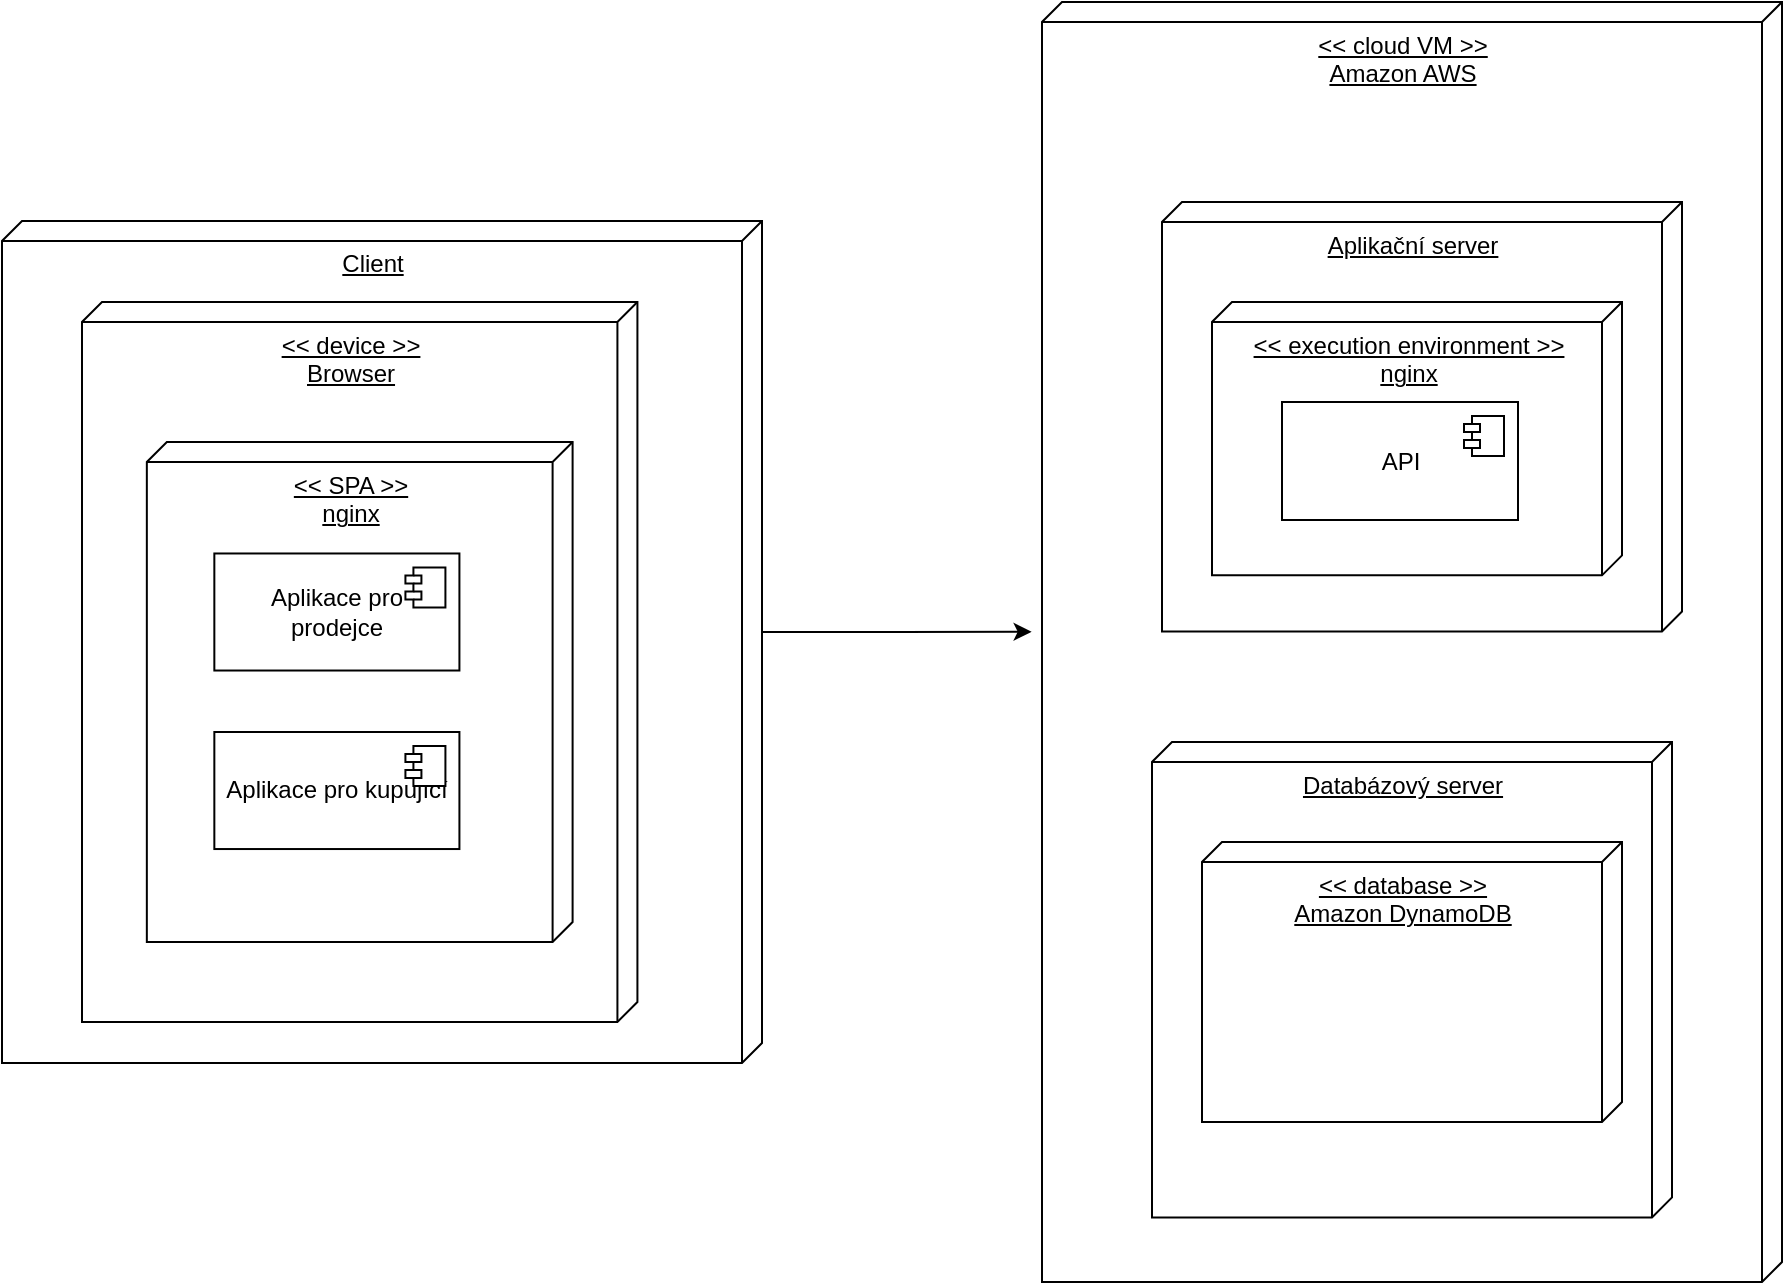 <mxfile version="20.8.1" type="device"><diagram name="Page-1" id="b5b7bab2-c9e2-2cf4-8b2a-24fd1a2a6d21"><mxGraphModel dx="2261" dy="756" grid="1" gridSize="10" guides="1" tooltips="1" connect="1" arrows="1" fold="1" page="1" pageScale="1" pageWidth="827" pageHeight="1169" background="none" math="0" shadow="0"><root><mxCell id="0"/><mxCell id="1" parent="0"/><mxCell id="IQhrS3L-fD6oCE5XODFF-47" style="edgeStyle=orthogonalEdgeStyle;rounded=0;orthogonalLoop=1;jettySize=auto;html=1;exitX=0;exitY=0;exitDx=205.54;exitDy=0;exitPerimeter=0;entryX=0.492;entryY=1.014;entryDx=0;entryDy=0;entryPerimeter=0;" edge="1" parent="1" source="IQhrS3L-fD6oCE5XODFF-45" target="IQhrS3L-fD6oCE5XODFF-13"><mxGeometry relative="1" as="geometry"/></mxCell><mxCell id="IQhrS3L-fD6oCE5XODFF-45" value="Client" style="verticalAlign=top;align=center;spacingTop=8;spacingLeft=2;spacingRight=12;shape=cube;size=10;direction=south;fontStyle=4;html=1;" vertex="1" parent="1"><mxGeometry x="-110" y="249.46" width="380" height="421.08" as="geometry"/></mxCell><mxCell id="IQhrS3L-fD6oCE5XODFF-13" value="&amp;lt;&amp;lt; cloud VM &amp;gt;&amp;gt;&lt;br&gt;Amazon AWS" style="verticalAlign=top;align=center;spacingTop=8;spacingLeft=2;spacingRight=12;shape=cube;size=10;direction=south;fontStyle=4;html=1;" vertex="1" parent="1"><mxGeometry x="410" y="140" width="370" height="640" as="geometry"/></mxCell><mxCell id="6e0c8c40b5770093-65" style="edgeStyle=none;rounded=0;html=1;dashed=1;labelBackgroundColor=none;startFill=0;endArrow=open;endFill=0;endSize=10;fontFamily=Verdana;fontSize=10;entryX=-0.003;entryY=0.411;entryPerimeter=0;" parent="1" target="6e0c8c40b5770093-45" edge="1"><mxGeometry relative="1" as="geometry"><mxPoint x="739.207" y="594.5" as="sourcePoint"/></mxGeometry></mxCell><mxCell id="IQhrS3L-fD6oCE5XODFF-25" value="" style="group" vertex="1" connectable="0" parent="1"><mxGeometry x="470" y="240" width="260" height="214.78" as="geometry"/></mxCell><mxCell id="IQhrS3L-fD6oCE5XODFF-16" value="Aplikační server" style="verticalAlign=top;align=center;spacingTop=8;spacingLeft=2;spacingRight=12;shape=cube;size=10;direction=south;fontStyle=4;html=1;" vertex="1" parent="IQhrS3L-fD6oCE5XODFF-25"><mxGeometry width="260" height="214.78" as="geometry"/></mxCell><mxCell id="IQhrS3L-fD6oCE5XODFF-19" value="&amp;lt;&amp;lt; execution environment &amp;gt;&amp;gt;&lt;br&gt;nginx" style="verticalAlign=top;align=center;spacingTop=8;spacingLeft=2;spacingRight=12;shape=cube;size=10;direction=south;fontStyle=4;html=1;" vertex="1" parent="IQhrS3L-fD6oCE5XODFF-25"><mxGeometry x="25" y="50" width="205" height="136.67" as="geometry"/></mxCell><mxCell id="IQhrS3L-fD6oCE5XODFF-23" value="API" style="html=1;dropTarget=0;" vertex="1" parent="IQhrS3L-fD6oCE5XODFF-25"><mxGeometry x="60" y="100" width="118" height="59" as="geometry"/></mxCell><mxCell id="IQhrS3L-fD6oCE5XODFF-24" value="" style="shape=module;jettyWidth=8;jettyHeight=4;" vertex="1" parent="IQhrS3L-fD6oCE5XODFF-23"><mxGeometry x="1" width="20" height="20" relative="1" as="geometry"><mxPoint x="-27" y="7" as="offset"/></mxGeometry></mxCell><mxCell id="IQhrS3L-fD6oCE5XODFF-14" value="Databázový server" style="verticalAlign=top;align=center;spacingTop=8;spacingLeft=2;spacingRight=12;shape=cube;size=10;direction=south;fontStyle=4;html=1;movable=0;resizable=0;rotatable=0;deletable=0;editable=0;connectable=0;" vertex="1" parent="1"><mxGeometry x="465" y="510" width="260" height="237.72" as="geometry"/></mxCell><mxCell id="IQhrS3L-fD6oCE5XODFF-26" value="" style="group" vertex="1" connectable="0" parent="1"><mxGeometry x="475" y="500" width="260" height="237.72" as="geometry"/></mxCell><mxCell id="IQhrS3L-fD6oCE5XODFF-17" value="&amp;lt;&amp;lt; database &amp;gt;&amp;gt;&lt;br&gt;Amazon DynamoDB" style="verticalAlign=top;align=center;spacingTop=8;spacingLeft=2;spacingRight=12;shape=cube;size=10;direction=south;fontStyle=4;html=1;movable=0;resizable=0;rotatable=0;deletable=0;editable=0;connectable=0;" vertex="1" parent="IQhrS3L-fD6oCE5XODFF-26"><mxGeometry x="15" y="60" width="210" height="140" as="geometry"/></mxCell><mxCell id="IQhrS3L-fD6oCE5XODFF-42" value="" style="group" vertex="1" connectable="0" parent="1"><mxGeometry x="-70.0" y="290" width="277.71" height="360" as="geometry"/></mxCell><mxCell id="IQhrS3L-fD6oCE5XODFF-35" value="&amp;lt;&amp;lt; device &amp;gt;&amp;gt;&lt;br&gt;Browser" style="verticalAlign=top;align=center;spacingTop=8;spacingLeft=2;spacingRight=12;shape=cube;size=10;direction=south;fontStyle=4;html=1;movable=1;resizable=1;rotatable=1;deletable=1;editable=1;connectable=1;" vertex="1" parent="IQhrS3L-fD6oCE5XODFF-42"><mxGeometry width="277.71" height="360" as="geometry"/></mxCell><mxCell id="IQhrS3L-fD6oCE5XODFF-36" value="&amp;lt;&amp;lt; SPA &amp;gt;&amp;gt;&lt;br&gt;nginx" style="verticalAlign=top;align=center;spacingTop=8;spacingLeft=2;spacingRight=12;shape=cube;size=10;direction=south;fontStyle=4;html=1;" vertex="1" parent="IQhrS3L-fD6oCE5XODFF-42"><mxGeometry x="32.42" y="70" width="212.88" height="250" as="geometry"/></mxCell><mxCell id="IQhrS3L-fD6oCE5XODFF-37" value="Aplikace pro&lt;br&gt;prodejce" style="html=1;dropTarget=0;" vertex="1" parent="IQhrS3L-fD6oCE5XODFF-42"><mxGeometry x="66.17" y="125.74" width="122.54" height="58.52" as="geometry"/></mxCell><mxCell id="IQhrS3L-fD6oCE5XODFF-38" value="" style="shape=module;jettyWidth=8;jettyHeight=4;" vertex="1" parent="IQhrS3L-fD6oCE5XODFF-37"><mxGeometry x="1" width="20" height="20" relative="1" as="geometry"><mxPoint x="-27" y="7" as="offset"/></mxGeometry></mxCell><mxCell id="IQhrS3L-fD6oCE5XODFF-39" value="Aplikace pro kupující" style="html=1;dropTarget=0;" vertex="1" parent="IQhrS3L-fD6oCE5XODFF-42"><mxGeometry x="66.17" y="215" width="122.54" height="58.52" as="geometry"/></mxCell><mxCell id="IQhrS3L-fD6oCE5XODFF-40" value="" style="shape=module;jettyWidth=8;jettyHeight=4;" vertex="1" parent="IQhrS3L-fD6oCE5XODFF-39"><mxGeometry x="1" width="20" height="20" relative="1" as="geometry"><mxPoint x="-27" y="7" as="offset"/></mxGeometry></mxCell></root></mxGraphModel></diagram></mxfile>